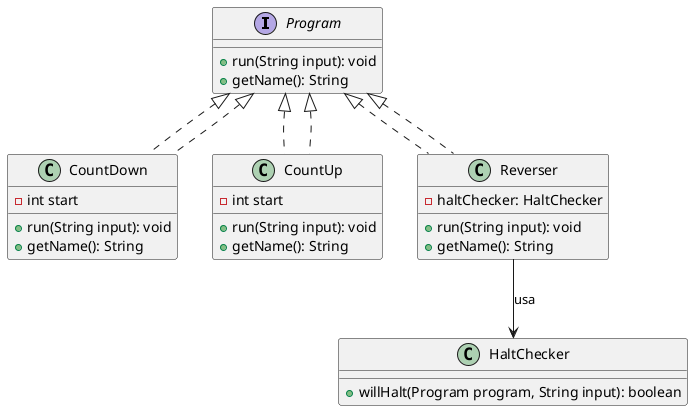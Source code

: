 @startuml

interface Program {
    +run(String input): void
    +getName(): String
}

class CountDown implements Program {
    -int start
    +run(String input): void
    +getName(): String
}

class CountUp implements Program {
    -int start
    +run(String input): void
    +getName(): String
}

class HaltChecker {
    +willHalt(Program program, String input): boolean
}

class Reverser implements Program {
    +run(String input): void
    +getName(): String
    -haltChecker: HaltChecker
}

Program <|.. CountDown
Program <|.. CountUp
Program <|.. Reverser

Reverser --> HaltChecker : usa

@enduml
